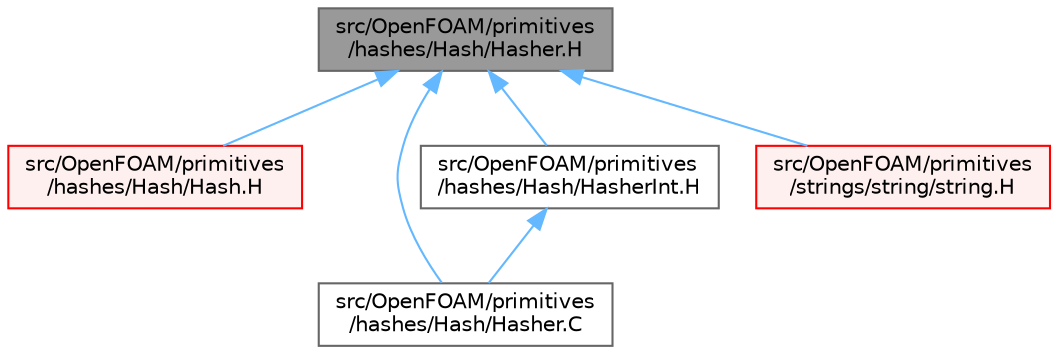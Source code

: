 digraph "src/OpenFOAM/primitives/hashes/Hash/Hasher.H"
{
 // LATEX_PDF_SIZE
  bgcolor="transparent";
  edge [fontname=Helvetica,fontsize=10,labelfontname=Helvetica,labelfontsize=10];
  node [fontname=Helvetica,fontsize=10,shape=box,height=0.2,width=0.4];
  Node1 [id="Node000001",label="src/OpenFOAM/primitives\l/hashes/Hash/Hasher.H",height=0.2,width=0.4,color="gray40", fillcolor="grey60", style="filled", fontcolor="black",tooltip="Miscellaneous hashing functions, mostly from Bob Jenkins."];
  Node1 -> Node2 [id="edge1_Node000001_Node000002",dir="back",color="steelblue1",style="solid",tooltip=" "];
  Node2 [id="Node000002",label="src/OpenFOAM/primitives\l/hashes/Hash/Hash.H",height=0.2,width=0.4,color="red", fillcolor="#FFF0F0", style="filled",URL="$Hash_8H.html",tooltip=" "];
  Node1 -> Node8317 [id="edge2_Node000001_Node008317",dir="back",color="steelblue1",style="solid",tooltip=" "];
  Node8317 [id="Node008317",label="src/OpenFOAM/primitives\l/hashes/Hash/Hasher.C",height=0.2,width=0.4,color="grey40", fillcolor="white", style="filled",URL="$Hasher_8C.html",tooltip="Hashing functions, mostly from Bob Jenkins."];
  Node1 -> Node8318 [id="edge3_Node000001_Node008318",dir="back",color="steelblue1",style="solid",tooltip=" "];
  Node8318 [id="Node008318",label="src/OpenFOAM/primitives\l/hashes/Hash/HasherInt.H",height=0.2,width=0.4,color="grey40", fillcolor="white", style="filled",URL="$HasherInt_8H.html",tooltip="Optimized hashing functions."];
  Node8318 -> Node8317 [id="edge4_Node008318_Node008317",dir="back",color="steelblue1",style="solid",tooltip=" "];
  Node1 -> Node8319 [id="edge5_Node000001_Node008319",dir="back",color="steelblue1",style="solid",tooltip=" "];
  Node8319 [id="Node008319",label="src/OpenFOAM/primitives\l/strings/string/string.H",height=0.2,width=0.4,color="red", fillcolor="#FFF0F0", style="filled",URL="$string_8H.html",tooltip=" "];
}
